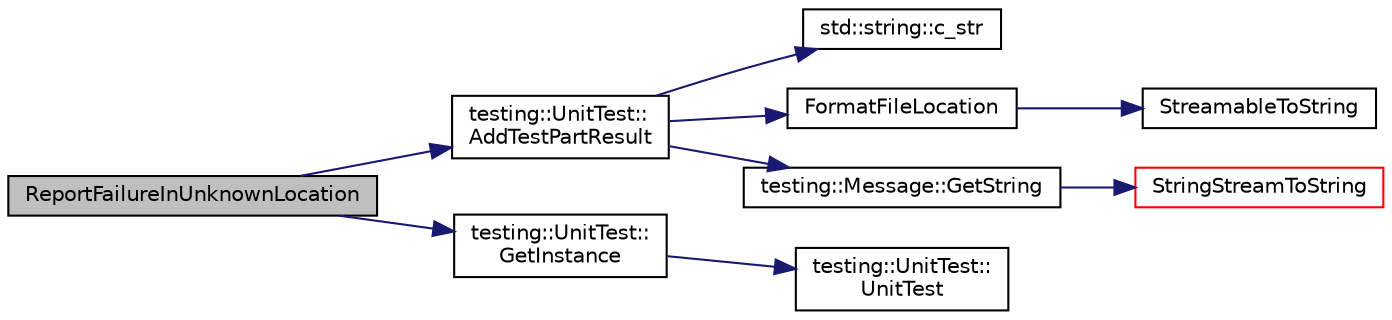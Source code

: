 digraph "ReportFailureInUnknownLocation"
{
 // INTERACTIVE_SVG=YES
 // LATEX_PDF_SIZE
  bgcolor="transparent";
  edge [fontname="Helvetica",fontsize="10",labelfontname="Helvetica",labelfontsize="10"];
  node [fontname="Helvetica",fontsize="10",shape=record];
  rankdir="LR";
  Node1 [label="ReportFailureInUnknownLocation",height=0.2,width=0.4,color="black", fillcolor="grey75", style="filled", fontcolor="black",tooltip=" "];
  Node1 -> Node2 [color="midnightblue",fontsize="10",style="solid",fontname="Helvetica"];
  Node2 [label="testing::UnitTest::\lAddTestPartResult",height=0.2,width=0.4,color="black",URL="$d5/d21/classtesting_1_1UnitTest_ac9d74c9edbbc9f363be7633138e7ab7f.html#ac9d74c9edbbc9f363be7633138e7ab7f",tooltip=" "];
  Node2 -> Node3 [color="midnightblue",fontsize="10",style="solid",fontname="Helvetica"];
  Node3 [label="std::string::c_str",height=0.2,width=0.4,color="black",URL="/Users/shi-rongliu/html_book_20190607/cppreference-doxygen-web.tag.xml$cpp/string/basic_string/c_str.html#",tooltip=" "];
  Node2 -> Node4 [color="midnightblue",fontsize="10",style="solid",fontname="Helvetica"];
  Node4 [label="FormatFileLocation",height=0.2,width=0.4,color="black",URL="$d0/da7/namespacetesting_1_1internal_a6264f0605b7d7d0609eae663c58662c0.html#a6264f0605b7d7d0609eae663c58662c0",tooltip=" "];
  Node4 -> Node5 [color="midnightblue",fontsize="10",style="solid",fontname="Helvetica"];
  Node5 [label="StreamableToString",height=0.2,width=0.4,color="black",URL="$d0/da7/namespacetesting_1_1internal_aad4beed95d0846e6ffc5da0978ef3bb9.html#aad4beed95d0846e6ffc5da0978ef3bb9",tooltip=" "];
  Node2 -> Node6 [color="midnightblue",fontsize="10",style="solid",fontname="Helvetica"];
  Node6 [label="testing::Message::GetString",height=0.2,width=0.4,color="black",URL="$d3/d98/classtesting_1_1Message_a764f99b38cb3cd18ab87c5261321e063.html#a764f99b38cb3cd18ab87c5261321e063",tooltip=" "];
  Node6 -> Node7 [color="midnightblue",fontsize="10",style="solid",fontname="Helvetica"];
  Node7 [label="StringStreamToString",height=0.2,width=0.4,color="red",URL="$d0/da7/namespacetesting_1_1internal_a9743f1da2e8f7a4a8178ec9595a56112.html#a9743f1da2e8f7a4a8178ec9595a56112",tooltip=" "];
  Node1 -> Node10 [color="midnightblue",fontsize="10",style="solid",fontname="Helvetica"];
  Node10 [label="testing::UnitTest::\lGetInstance",height=0.2,width=0.4,color="black",URL="$d5/d21/classtesting_1_1UnitTest_ad200090b11104aca39f25043701886cf.html#ad200090b11104aca39f25043701886cf",tooltip=" "];
  Node10 -> Node11 [color="midnightblue",fontsize="10",style="solid",fontname="Helvetica"];
  Node11 [label="testing::UnitTest::\lUnitTest",height=0.2,width=0.4,color="black",URL="$d5/d21/classtesting_1_1UnitTest_a3c5dacde37a0ec6c0bf79322f7e355ed.html#a3c5dacde37a0ec6c0bf79322f7e355ed",tooltip=" "];
}
